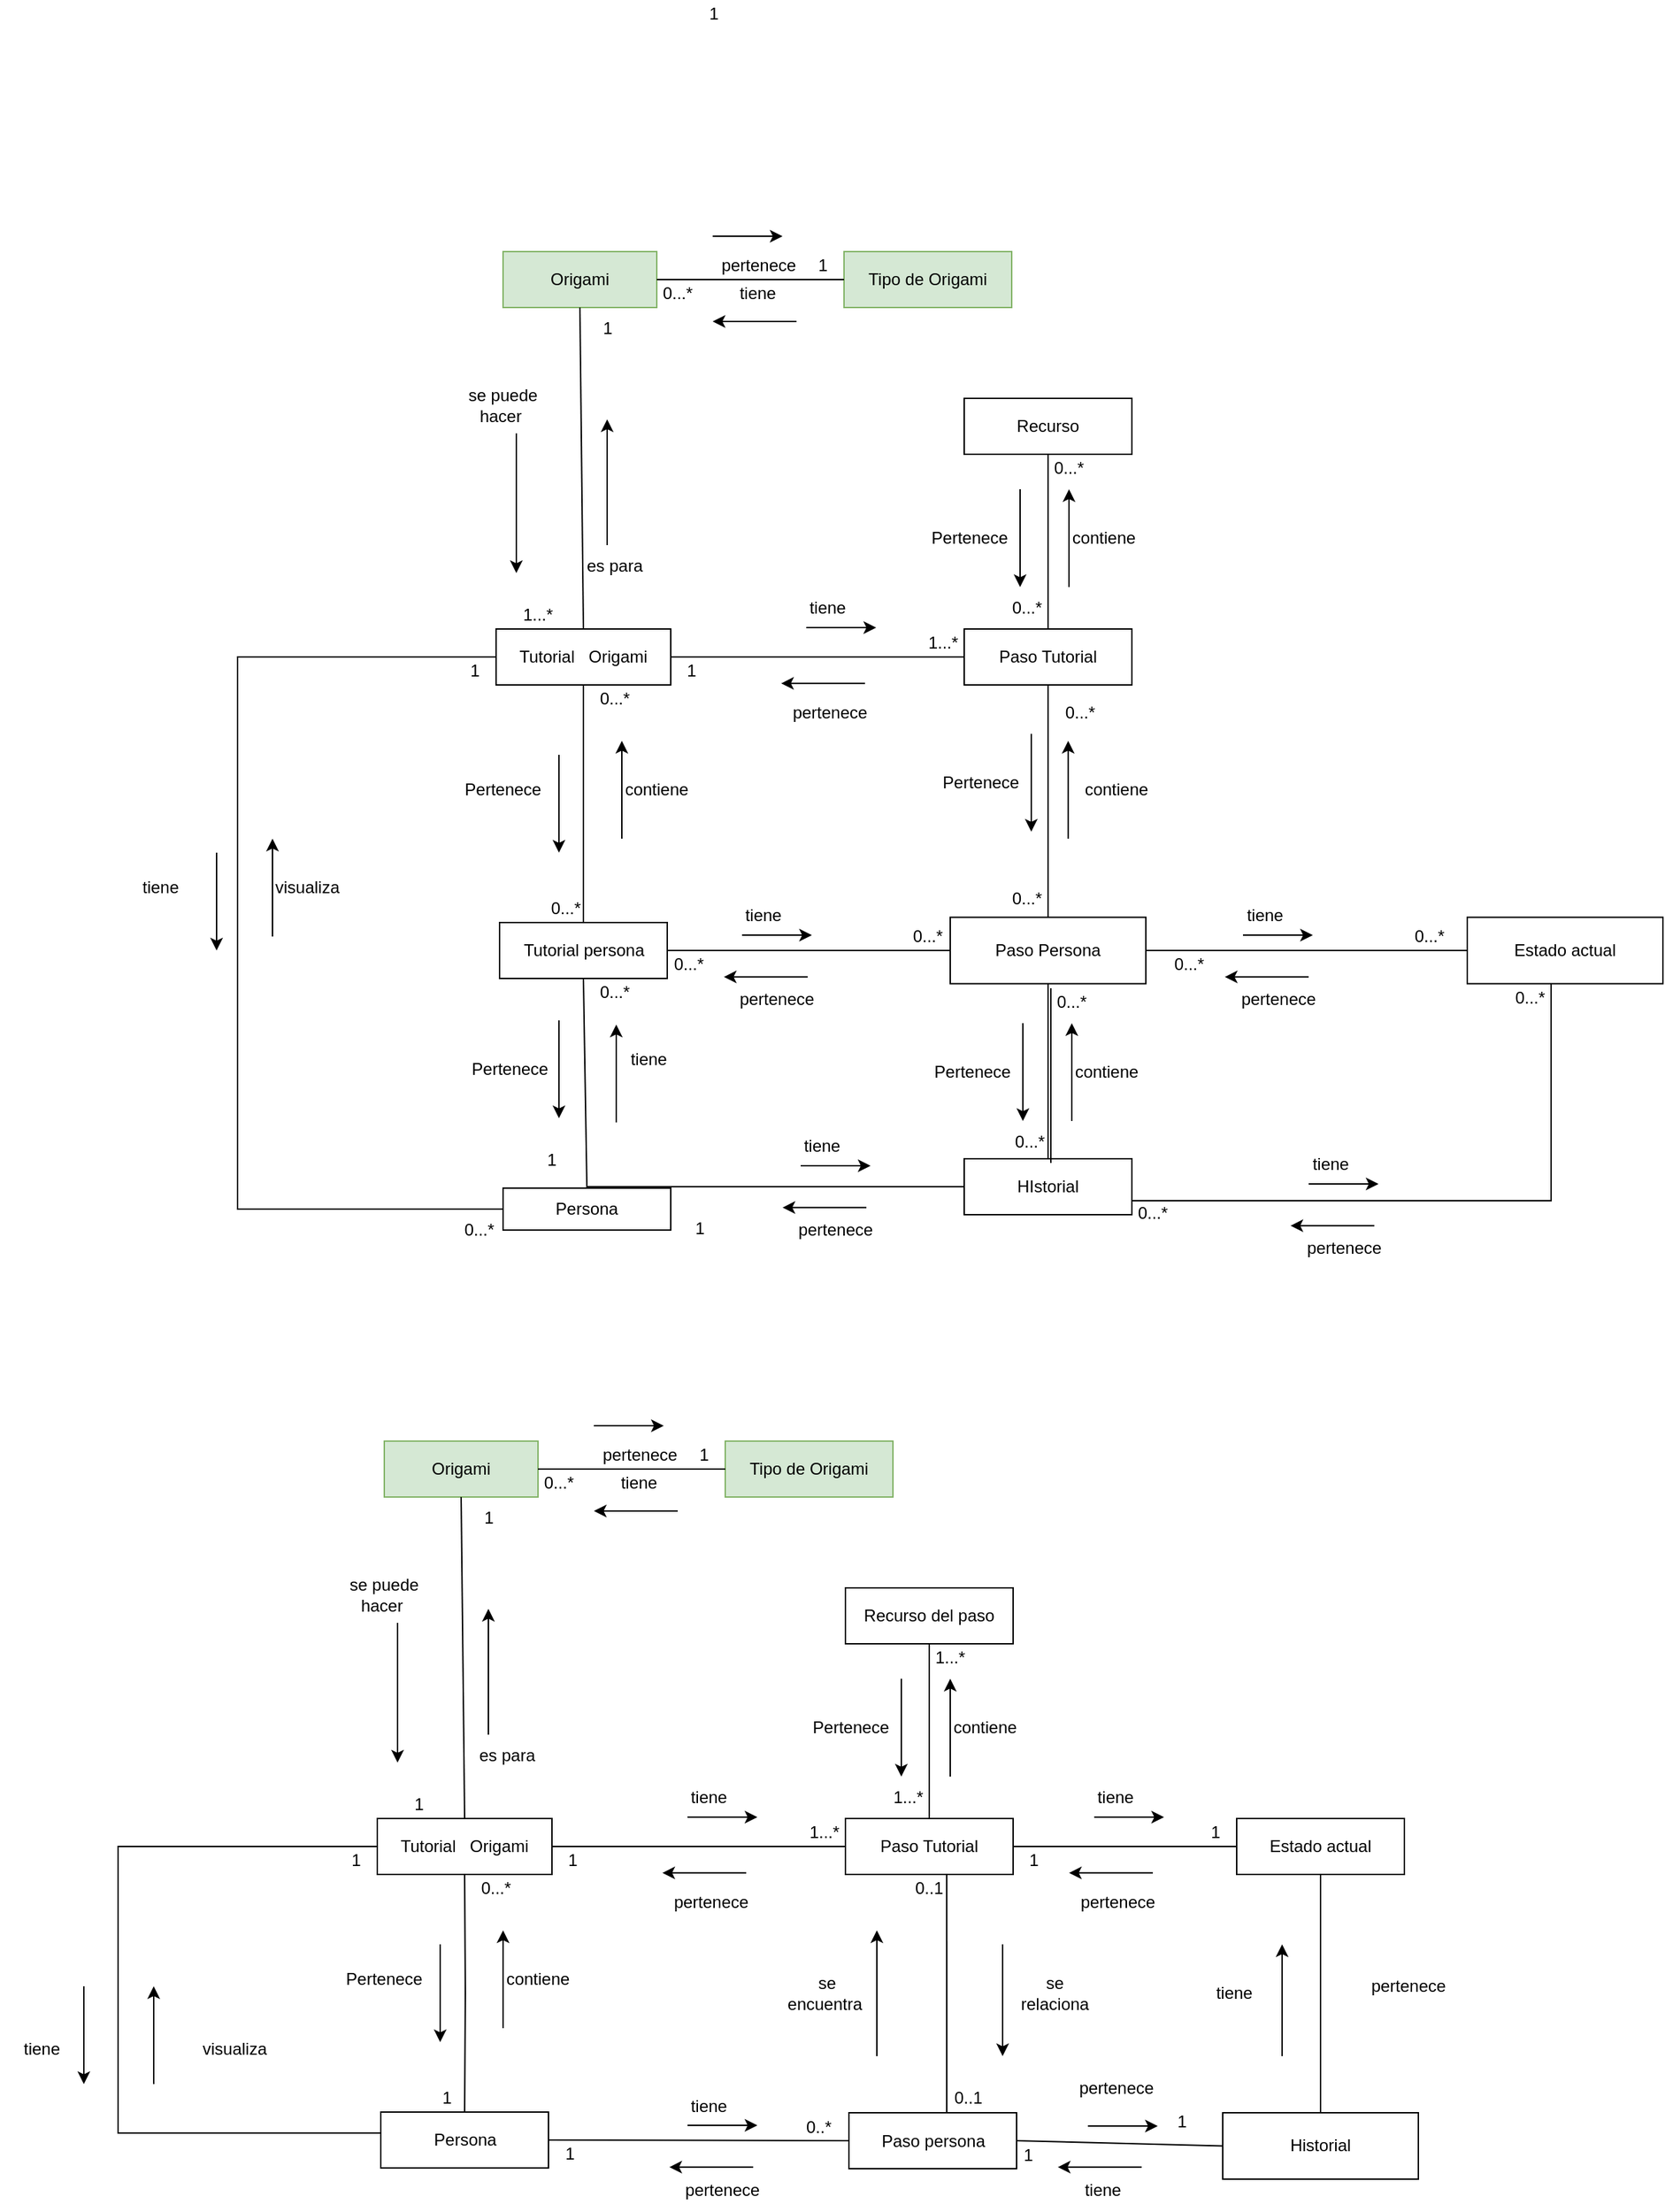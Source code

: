 <mxfile version="20.2.8" type="github">
  <diagram id="qQjOGNZVM2u2vZWcB5vZ" name="Página-1">
    <mxGraphModel dx="2298" dy="1850" grid="1" gridSize="10" guides="1" tooltips="1" connect="1" arrows="1" fold="1" page="1" pageScale="1" pageWidth="827" pageHeight="1169" math="0" shadow="0">
      <root>
        <mxCell id="0" />
        <mxCell id="1" parent="0" />
        <mxCell id="uiCKqk8TsC3t00TrTfl8-2" value="Tipo de Origami" style="rounded=0;whiteSpace=wrap;html=1;fillColor=#d5e8d4;strokeColor=#82b366;" parent="1" vertex="1">
          <mxGeometry x="424" y="40" width="120" height="40" as="geometry" />
        </mxCell>
        <mxCell id="uiCKqk8TsC3t00TrTfl8-4" value="Origami" style="rounded=0;whiteSpace=wrap;html=1;fillColor=#d5e8d4;strokeColor=#82b366;" parent="1" vertex="1">
          <mxGeometry x="180" y="40" width="110" height="40" as="geometry" />
        </mxCell>
        <mxCell id="pEWitNdCzlsHCxPC0Hx6-41" style="edgeStyle=orthogonalEdgeStyle;rounded=0;orthogonalLoop=1;jettySize=auto;html=1;entryX=1;entryY=0.75;entryDx=0;entryDy=0;endArrow=none;endFill=0;" edge="1" parent="1" source="uiCKqk8TsC3t00TrTfl8-8" target="D1ZlR4FxX_zHrMxvlO14-2">
          <mxGeometry relative="1" as="geometry">
            <Array as="points">
              <mxPoint x="930" y="719" />
            </Array>
          </mxGeometry>
        </mxCell>
        <mxCell id="uiCKqk8TsC3t00TrTfl8-8" value="Estado actual" style="rounded=0;whiteSpace=wrap;html=1;" parent="1" vertex="1">
          <mxGeometry x="870" y="516.25" width="140" height="47.5" as="geometry" />
        </mxCell>
        <mxCell id="uiCKqk8TsC3t00TrTfl8-10" value="" style="endArrow=none;html=1;rounded=0;entryX=0;entryY=0.5;entryDx=0;entryDy=0;exitX=1;exitY=0.5;exitDx=0;exitDy=0;" parent="1" source="uiCKqk8TsC3t00TrTfl8-4" target="uiCKqk8TsC3t00TrTfl8-2" edge="1">
          <mxGeometry width="50" height="50" relative="1" as="geometry">
            <mxPoint x="300" y="210" as="sourcePoint" />
            <mxPoint x="350" y="160" as="targetPoint" />
          </mxGeometry>
        </mxCell>
        <mxCell id="HBWo0hRsCbB8HQdKFILf-24" style="edgeStyle=orthogonalEdgeStyle;rounded=0;orthogonalLoop=1;jettySize=auto;html=1;exitX=0;exitY=0.5;exitDx=0;exitDy=0;entryX=0;entryY=0.5;entryDx=0;entryDy=0;endArrow=none;endFill=0;" parent="1" source="uiCKqk8TsC3t00TrTfl8-11" target="uiCKqk8TsC3t00TrTfl8-16" edge="1">
          <mxGeometry relative="1" as="geometry">
            <Array as="points">
              <mxPoint x="-10" y="725" />
              <mxPoint x="-10" y="330" />
            </Array>
          </mxGeometry>
        </mxCell>
        <mxCell id="pEWitNdCzlsHCxPC0Hx6-38" style="edgeStyle=orthogonalEdgeStyle;rounded=0;orthogonalLoop=1;jettySize=auto;html=1;entryX=0;entryY=0.5;entryDx=0;entryDy=0;endArrow=none;endFill=0;" edge="1" parent="1" source="uiCKqk8TsC3t00TrTfl8-11" target="D1ZlR4FxX_zHrMxvlO14-2">
          <mxGeometry relative="1" as="geometry">
            <Array as="points">
              <mxPoint x="240" y="709" />
            </Array>
          </mxGeometry>
        </mxCell>
        <mxCell id="uiCKqk8TsC3t00TrTfl8-11" value="Persona" style="rounded=0;whiteSpace=wrap;html=1;" parent="1" vertex="1">
          <mxGeometry x="180" y="710" width="120" height="30" as="geometry" />
        </mxCell>
        <mxCell id="uiCKqk8TsC3t00TrTfl8-13" value="" style="endArrow=none;html=1;rounded=0;exitX=0.5;exitY=1;exitDx=0;exitDy=0;entryX=0.5;entryY=0;entryDx=0;entryDy=0;" parent="1" source="uiCKqk8TsC3t00TrTfl8-4" target="uiCKqk8TsC3t00TrTfl8-16" edge="1">
          <mxGeometry width="50" height="50" relative="1" as="geometry">
            <mxPoint x="580" y="210" as="sourcePoint" />
            <mxPoint x="230" y="180" as="targetPoint" />
          </mxGeometry>
        </mxCell>
        <mxCell id="HBWo0hRsCbB8HQdKFILf-8" style="edgeStyle=orthogonalEdgeStyle;rounded=0;orthogonalLoop=1;jettySize=auto;html=1;endArrow=none;endFill=0;" parent="1" source="uiCKqk8TsC3t00TrTfl8-16" target="HBWo0hRsCbB8HQdKFILf-2" edge="1">
          <mxGeometry relative="1" as="geometry">
            <mxPoint x="350" y="330" as="targetPoint" />
          </mxGeometry>
        </mxCell>
        <mxCell id="uiCKqk8TsC3t00TrTfl8-16" value="Tutorial&amp;nbsp; &amp;nbsp;Origami" style="rounded=0;whiteSpace=wrap;html=1;" parent="1" vertex="1">
          <mxGeometry x="175" y="310" width="125" height="40" as="geometry" />
        </mxCell>
        <mxCell id="uiCKqk8TsC3t00TrTfl8-18" value="" style="endArrow=none;html=1;rounded=0;entryX=0.5;entryY=1;entryDx=0;entryDy=0;exitX=0.5;exitY=0;exitDx=0;exitDy=0;" parent="1" source="uiCKqk8TsC3t00TrTfl8-11" target="HBWo0hRsCbB8HQdKFILf-3" edge="1">
          <mxGeometry width="50" height="50" relative="1" as="geometry">
            <mxPoint x="290" y="290" as="sourcePoint" />
            <mxPoint x="340" y="230" as="targetPoint" />
          </mxGeometry>
        </mxCell>
        <mxCell id="uiCKqk8TsC3t00TrTfl8-19" value="" style="endArrow=classic;html=1;rounded=0;" parent="1" edge="1">
          <mxGeometry width="50" height="50" relative="1" as="geometry">
            <mxPoint x="330" y="29" as="sourcePoint" />
            <mxPoint x="380" y="29" as="targetPoint" />
          </mxGeometry>
        </mxCell>
        <mxCell id="uiCKqk8TsC3t00TrTfl8-20" value="" style="endArrow=classic;html=1;rounded=0;" parent="1" edge="1">
          <mxGeometry width="50" height="50" relative="1" as="geometry">
            <mxPoint x="390" y="90" as="sourcePoint" />
            <mxPoint x="330" y="90" as="targetPoint" />
          </mxGeometry>
        </mxCell>
        <mxCell id="uiCKqk8TsC3t00TrTfl8-21" value="" style="endArrow=classic;html=1;rounded=0;" parent="1" edge="1">
          <mxGeometry width="50" height="50" relative="1" as="geometry">
            <mxPoint x="254.5" y="250" as="sourcePoint" />
            <mxPoint x="254.5" y="160" as="targetPoint" />
          </mxGeometry>
        </mxCell>
        <mxCell id="uiCKqk8TsC3t00TrTfl8-24" value="tiene&amp;nbsp;" style="text;html=1;strokeColor=none;fillColor=none;align=center;verticalAlign=middle;whiteSpace=wrap;rounded=0;" parent="1" vertex="1">
          <mxGeometry x="334" y="55" width="60" height="30" as="geometry" />
        </mxCell>
        <mxCell id="uiCKqk8TsC3t00TrTfl8-26" value="0...*" style="text;html=1;strokeColor=none;fillColor=none;align=center;verticalAlign=middle;whiteSpace=wrap;rounded=0;" parent="1" vertex="1">
          <mxGeometry x="290" y="60" width="30" height="20" as="geometry" />
        </mxCell>
        <mxCell id="uiCKqk8TsC3t00TrTfl8-29" value="" style="endArrow=classic;html=1;rounded=0;" parent="1" edge="1">
          <mxGeometry width="50" height="50" relative="1" as="geometry">
            <mxPoint x="189.5" y="170" as="sourcePoint" />
            <mxPoint x="189.5" y="270" as="targetPoint" />
          </mxGeometry>
        </mxCell>
        <mxCell id="uiCKqk8TsC3t00TrTfl8-32" value="pertenece" style="text;html=1;strokeColor=none;fillColor=none;align=center;verticalAlign=middle;whiteSpace=wrap;rounded=0;" parent="1" vertex="1">
          <mxGeometry x="333" y="40" width="60" height="20" as="geometry" />
        </mxCell>
        <mxCell id="uiCKqk8TsC3t00TrTfl8-34" value="1" style="text;html=1;strokeColor=none;fillColor=none;align=center;verticalAlign=middle;whiteSpace=wrap;rounded=0;" parent="1" vertex="1">
          <mxGeometry x="394" y="40" width="30" height="20" as="geometry" />
        </mxCell>
        <mxCell id="uiCKqk8TsC3t00TrTfl8-35" value="es para" style="text;html=1;strokeColor=none;fillColor=none;align=center;verticalAlign=middle;whiteSpace=wrap;rounded=0;" parent="1" vertex="1">
          <mxGeometry x="230" y="250" width="60" height="30" as="geometry" />
        </mxCell>
        <mxCell id="uiCKqk8TsC3t00TrTfl8-39" value="1...*" style="text;html=1;strokeColor=none;fillColor=none;align=center;verticalAlign=middle;whiteSpace=wrap;rounded=0;" parent="1" vertex="1">
          <mxGeometry x="190" y="290" width="30" height="20" as="geometry" />
        </mxCell>
        <mxCell id="uiCKqk8TsC3t00TrTfl8-43" value="se puede hacer&amp;nbsp;" style="text;html=1;strokeColor=none;fillColor=none;align=center;verticalAlign=middle;whiteSpace=wrap;rounded=0;" parent="1" vertex="1">
          <mxGeometry x="150" y="140" width="60" height="20" as="geometry" />
        </mxCell>
        <mxCell id="uiCKqk8TsC3t00TrTfl8-44" value="1" style="text;html=1;strokeColor=none;fillColor=none;align=center;verticalAlign=middle;whiteSpace=wrap;rounded=0;" parent="1" vertex="1">
          <mxGeometry x="240" y="85" width="30" height="20" as="geometry" />
        </mxCell>
        <mxCell id="9ug6N_WHyPK3IRtUSMED-6" value="" style="endArrow=classic;html=1;rounded=0;" parent="1" edge="1">
          <mxGeometry width="50" height="50" relative="1" as="geometry">
            <mxPoint x="261" y="663" as="sourcePoint" />
            <mxPoint x="261" y="593" as="targetPoint" />
          </mxGeometry>
        </mxCell>
        <mxCell id="9ug6N_WHyPK3IRtUSMED-7" value="" style="endArrow=classic;html=1;rounded=0;" parent="1" edge="1">
          <mxGeometry width="50" height="50" relative="1" as="geometry">
            <mxPoint x="220" y="590" as="sourcePoint" />
            <mxPoint x="220" y="660" as="targetPoint" />
          </mxGeometry>
        </mxCell>
        <mxCell id="9ug6N_WHyPK3IRtUSMED-10" value="Pertenece" style="text;html=1;strokeColor=none;fillColor=none;align=center;verticalAlign=middle;whiteSpace=wrap;rounded=0;" parent="1" vertex="1">
          <mxGeometry x="155" y="610" width="60" height="30" as="geometry" />
        </mxCell>
        <mxCell id="9ug6N_WHyPK3IRtUSMED-11" value="tiene&amp;nbsp;" style="text;html=1;strokeColor=none;fillColor=none;align=center;verticalAlign=middle;whiteSpace=wrap;rounded=0;" parent="1" vertex="1">
          <mxGeometry x="256" y="603" width="60" height="30" as="geometry" />
        </mxCell>
        <mxCell id="D1ZlR4FxX_zHrMxvlO14-2" value="HIstorial" style="rounded=0;whiteSpace=wrap;html=1;" parent="1" vertex="1">
          <mxGeometry x="510" y="689" width="120" height="40" as="geometry" />
        </mxCell>
        <mxCell id="D1ZlR4FxX_zHrMxvlO14-34" value="Recurso" style="rounded=0;whiteSpace=wrap;html=1;" parent="1" vertex="1">
          <mxGeometry x="510" y="145" width="120" height="40" as="geometry" />
        </mxCell>
        <mxCell id="HBWo0hRsCbB8HQdKFILf-10" style="edgeStyle=orthogonalEdgeStyle;rounded=0;orthogonalLoop=1;jettySize=auto;html=1;endArrow=none;endFill=0;" parent="1" source="HBWo0hRsCbB8HQdKFILf-2" target="D1ZlR4FxX_zHrMxvlO14-34" edge="1">
          <mxGeometry relative="1" as="geometry" />
        </mxCell>
        <mxCell id="pEWitNdCzlsHCxPC0Hx6-33" style="edgeStyle=orthogonalEdgeStyle;rounded=0;orthogonalLoop=1;jettySize=auto;html=1;endArrow=none;endFill=0;" edge="1" parent="1" source="HBWo0hRsCbB8HQdKFILf-2" target="pEWitNdCzlsHCxPC0Hx6-32">
          <mxGeometry relative="1" as="geometry" />
        </mxCell>
        <mxCell id="HBWo0hRsCbB8HQdKFILf-2" value="Paso Tutorial" style="rounded=0;whiteSpace=wrap;html=1;" parent="1" vertex="1">
          <mxGeometry x="510" y="310" width="120" height="40" as="geometry" />
        </mxCell>
        <mxCell id="HBWo0hRsCbB8HQdKFILf-11" style="edgeStyle=orthogonalEdgeStyle;rounded=0;orthogonalLoop=1;jettySize=auto;html=1;exitX=0.5;exitY=0;exitDx=0;exitDy=0;entryX=0.5;entryY=1;entryDx=0;entryDy=0;endArrow=none;endFill=0;" parent="1" source="HBWo0hRsCbB8HQdKFILf-3" target="uiCKqk8TsC3t00TrTfl8-16" edge="1">
          <mxGeometry relative="1" as="geometry" />
        </mxCell>
        <mxCell id="pEWitNdCzlsHCxPC0Hx6-34" style="edgeStyle=orthogonalEdgeStyle;rounded=0;orthogonalLoop=1;jettySize=auto;html=1;exitX=0.5;exitY=0;exitDx=0;exitDy=0;entryX=1;entryY=1;entryDx=0;entryDy=0;endArrow=none;endFill=0;" edge="1" parent="1" source="HBWo0hRsCbB8HQdKFILf-3" target="HBWo0hRsCbB8HQdKFILf-81">
          <mxGeometry relative="1" as="geometry" />
        </mxCell>
        <mxCell id="pEWitNdCzlsHCxPC0Hx6-35" style="edgeStyle=orthogonalEdgeStyle;rounded=0;orthogonalLoop=1;jettySize=auto;html=1;endArrow=none;endFill=0;" edge="1" parent="1" source="HBWo0hRsCbB8HQdKFILf-3" target="pEWitNdCzlsHCxPC0Hx6-32">
          <mxGeometry relative="1" as="geometry" />
        </mxCell>
        <mxCell id="HBWo0hRsCbB8HQdKFILf-3" value="Tutorial persona" style="rounded=0;whiteSpace=wrap;html=1;" parent="1" vertex="1">
          <mxGeometry x="177.5" y="520" width="120" height="40" as="geometry" />
        </mxCell>
        <mxCell id="HBWo0hRsCbB8HQdKFILf-13" value="1" style="text;html=1;strokeColor=none;fillColor=none;align=center;verticalAlign=middle;whiteSpace=wrap;rounded=0;" parent="1" vertex="1">
          <mxGeometry x="200" y="680" width="30" height="20" as="geometry" />
        </mxCell>
        <mxCell id="HBWo0hRsCbB8HQdKFILf-14" value="0...*" style="text;html=1;strokeColor=none;fillColor=none;align=center;verticalAlign=middle;whiteSpace=wrap;rounded=0;" parent="1" vertex="1">
          <mxGeometry x="245" y="560" width="30" height="20" as="geometry" />
        </mxCell>
        <mxCell id="HBWo0hRsCbB8HQdKFILf-16" value="" style="endArrow=classic;html=1;rounded=0;" parent="1" edge="1">
          <mxGeometry width="50" height="50" relative="1" as="geometry">
            <mxPoint x="265" y="460" as="sourcePoint" />
            <mxPoint x="265" y="390" as="targetPoint" />
          </mxGeometry>
        </mxCell>
        <mxCell id="HBWo0hRsCbB8HQdKFILf-17" value="contiene" style="text;html=1;strokeColor=none;fillColor=none;align=center;verticalAlign=middle;whiteSpace=wrap;rounded=0;" parent="1" vertex="1">
          <mxGeometry x="260" y="410" width="60" height="30" as="geometry" />
        </mxCell>
        <mxCell id="HBWo0hRsCbB8HQdKFILf-18" value="Pertenece" style="text;html=1;strokeColor=none;fillColor=none;align=center;verticalAlign=middle;whiteSpace=wrap;rounded=0;" parent="1" vertex="1">
          <mxGeometry x="150" y="410" width="60" height="30" as="geometry" />
        </mxCell>
        <mxCell id="HBWo0hRsCbB8HQdKFILf-19" value="" style="endArrow=classic;html=1;rounded=0;" parent="1" edge="1">
          <mxGeometry width="50" height="50" relative="1" as="geometry">
            <mxPoint x="220" y="400" as="sourcePoint" />
            <mxPoint x="220" y="470" as="targetPoint" />
          </mxGeometry>
        </mxCell>
        <mxCell id="HBWo0hRsCbB8HQdKFILf-21" value="0...*" style="text;html=1;strokeColor=none;fillColor=none;align=center;verticalAlign=middle;whiteSpace=wrap;rounded=0;" parent="1" vertex="1">
          <mxGeometry x="245" y="350" width="30" height="20" as="geometry" />
        </mxCell>
        <mxCell id="HBWo0hRsCbB8HQdKFILf-25" value="tiene" style="text;html=1;strokeColor=none;fillColor=none;align=center;verticalAlign=middle;whiteSpace=wrap;rounded=0;" parent="1" vertex="1">
          <mxGeometry x="-95" y="480" width="60" height="30" as="geometry" />
        </mxCell>
        <mxCell id="HBWo0hRsCbB8HQdKFILf-26" value="" style="endArrow=classic;html=1;rounded=0;" parent="1" edge="1">
          <mxGeometry width="50" height="50" relative="1" as="geometry">
            <mxPoint x="-25" y="470" as="sourcePoint" />
            <mxPoint x="-25" y="540" as="targetPoint" />
          </mxGeometry>
        </mxCell>
        <mxCell id="HBWo0hRsCbB8HQdKFILf-27" value="" style="endArrow=classic;html=1;rounded=0;" parent="1" edge="1">
          <mxGeometry width="50" height="50" relative="1" as="geometry">
            <mxPoint x="15" y="530" as="sourcePoint" />
            <mxPoint x="15" y="460" as="targetPoint" />
          </mxGeometry>
        </mxCell>
        <mxCell id="HBWo0hRsCbB8HQdKFILf-28" value="visualiza" style="text;html=1;strokeColor=none;fillColor=none;align=center;verticalAlign=middle;whiteSpace=wrap;rounded=0;" parent="1" vertex="1">
          <mxGeometry x="10" y="480" width="60" height="30" as="geometry" />
        </mxCell>
        <mxCell id="HBWo0hRsCbB8HQdKFILf-29" value="0...*" style="text;html=1;strokeColor=none;fillColor=none;align=center;verticalAlign=middle;whiteSpace=wrap;rounded=0;" parent="1" vertex="1">
          <mxGeometry x="147.5" y="730" width="30" height="20" as="geometry" />
        </mxCell>
        <mxCell id="HBWo0hRsCbB8HQdKFILf-30" value="1" style="text;html=1;strokeColor=none;fillColor=none;align=center;verticalAlign=middle;whiteSpace=wrap;rounded=0;" parent="1" vertex="1">
          <mxGeometry x="145" y="330" width="30" height="20" as="geometry" />
        </mxCell>
        <mxCell id="HBWo0hRsCbB8HQdKFILf-60" value="1" style="text;html=1;strokeColor=none;fillColor=none;align=center;verticalAlign=middle;whiteSpace=wrap;rounded=0;" parent="1" vertex="1">
          <mxGeometry x="316" y="-140" width="30" height="20" as="geometry" />
        </mxCell>
        <mxCell id="HBWo0hRsCbB8HQdKFILf-63" value="" style="endArrow=classic;html=1;rounded=0;" parent="1" edge="1">
          <mxGeometry width="50" height="50" relative="1" as="geometry">
            <mxPoint x="397" y="309" as="sourcePoint" />
            <mxPoint x="447" y="309" as="targetPoint" />
          </mxGeometry>
        </mxCell>
        <mxCell id="HBWo0hRsCbB8HQdKFILf-64" value="" style="endArrow=classic;html=1;rounded=0;" parent="1" edge="1">
          <mxGeometry width="50" height="50" relative="1" as="geometry">
            <mxPoint x="439" y="348.89" as="sourcePoint" />
            <mxPoint x="379" y="348.89" as="targetPoint" />
          </mxGeometry>
        </mxCell>
        <mxCell id="HBWo0hRsCbB8HQdKFILf-65" value="tiene&amp;nbsp;" style="text;html=1;strokeColor=none;fillColor=none;align=center;verticalAlign=middle;whiteSpace=wrap;rounded=0;" parent="1" vertex="1">
          <mxGeometry x="384" y="280" width="60" height="30" as="geometry" />
        </mxCell>
        <mxCell id="HBWo0hRsCbB8HQdKFILf-66" value="pertenece" style="text;html=1;strokeColor=none;fillColor=none;align=center;verticalAlign=middle;whiteSpace=wrap;rounded=0;" parent="1" vertex="1">
          <mxGeometry x="384" y="360" width="60" height="20" as="geometry" />
        </mxCell>
        <mxCell id="HBWo0hRsCbB8HQdKFILf-72" value="1...*" style="text;html=1;strokeColor=none;fillColor=none;align=center;verticalAlign=middle;whiteSpace=wrap;rounded=0;" parent="1" vertex="1">
          <mxGeometry x="480" y="310" width="30" height="20" as="geometry" />
        </mxCell>
        <mxCell id="HBWo0hRsCbB8HQdKFILf-74" value="1" style="text;html=1;strokeColor=none;fillColor=none;align=center;verticalAlign=middle;whiteSpace=wrap;rounded=0;" parent="1" vertex="1">
          <mxGeometry x="300" y="330" width="30" height="20" as="geometry" />
        </mxCell>
        <mxCell id="HBWo0hRsCbB8HQdKFILf-75" value="" style="endArrow=classic;html=1;rounded=0;" parent="1" edge="1">
          <mxGeometry width="50" height="50" relative="1" as="geometry">
            <mxPoint x="585" y="280" as="sourcePoint" />
            <mxPoint x="585" y="210" as="targetPoint" />
          </mxGeometry>
        </mxCell>
        <mxCell id="HBWo0hRsCbB8HQdKFILf-76" value="contiene" style="text;html=1;strokeColor=none;fillColor=none;align=center;verticalAlign=middle;whiteSpace=wrap;rounded=0;" parent="1" vertex="1">
          <mxGeometry x="580" y="230" width="60" height="30" as="geometry" />
        </mxCell>
        <mxCell id="HBWo0hRsCbB8HQdKFILf-77" value="Pertenece" style="text;html=1;strokeColor=none;fillColor=none;align=center;verticalAlign=middle;whiteSpace=wrap;rounded=0;" parent="1" vertex="1">
          <mxGeometry x="484" y="230" width="60" height="30" as="geometry" />
        </mxCell>
        <mxCell id="HBWo0hRsCbB8HQdKFILf-78" value="" style="endArrow=classic;html=1;rounded=0;" parent="1" edge="1">
          <mxGeometry width="50" height="50" relative="1" as="geometry">
            <mxPoint x="550" y="210" as="sourcePoint" />
            <mxPoint x="550" y="280" as="targetPoint" />
          </mxGeometry>
        </mxCell>
        <mxCell id="HBWo0hRsCbB8HQdKFILf-79" value="0...*" style="text;html=1;strokeColor=none;fillColor=none;align=center;verticalAlign=middle;whiteSpace=wrap;rounded=0;" parent="1" vertex="1">
          <mxGeometry x="570" y="185" width="30" height="20" as="geometry" />
        </mxCell>
        <mxCell id="HBWo0hRsCbB8HQdKFILf-80" value="0...*" style="text;html=1;strokeColor=none;fillColor=none;align=center;verticalAlign=middle;whiteSpace=wrap;rounded=0;" parent="1" vertex="1">
          <mxGeometry x="540" y="285" width="30" height="20" as="geometry" />
        </mxCell>
        <mxCell id="HBWo0hRsCbB8HQdKFILf-81" value="0...*" style="text;html=1;strokeColor=none;fillColor=none;align=center;verticalAlign=middle;whiteSpace=wrap;rounded=0;" parent="1" vertex="1">
          <mxGeometry x="210" y="500" width="30" height="20" as="geometry" />
        </mxCell>
        <mxCell id="HBWo0hRsCbB8HQdKFILf-82" value="" style="endArrow=classic;html=1;rounded=0;" parent="1" edge="1">
          <mxGeometry width="50" height="50" relative="1" as="geometry">
            <mxPoint x="351" y="529" as="sourcePoint" />
            <mxPoint x="401" y="529" as="targetPoint" />
          </mxGeometry>
        </mxCell>
        <mxCell id="HBWo0hRsCbB8HQdKFILf-83" value="" style="endArrow=classic;html=1;rounded=0;" parent="1" edge="1">
          <mxGeometry width="50" height="50" relative="1" as="geometry">
            <mxPoint x="398" y="558.89" as="sourcePoint" />
            <mxPoint x="338" y="558.89" as="targetPoint" />
          </mxGeometry>
        </mxCell>
        <mxCell id="HBWo0hRsCbB8HQdKFILf-84" value="tiene&amp;nbsp;" style="text;html=1;strokeColor=none;fillColor=none;align=center;verticalAlign=middle;whiteSpace=wrap;rounded=0;" parent="1" vertex="1">
          <mxGeometry x="338" y="500" width="60" height="30" as="geometry" />
        </mxCell>
        <mxCell id="HBWo0hRsCbB8HQdKFILf-85" value="pertenece" style="text;html=1;strokeColor=none;fillColor=none;align=center;verticalAlign=middle;whiteSpace=wrap;rounded=0;" parent="1" vertex="1">
          <mxGeometry x="346" y="565" width="60" height="20" as="geometry" />
        </mxCell>
        <mxCell id="HBWo0hRsCbB8HQdKFILf-92" value="0...*" style="text;html=1;strokeColor=none;fillColor=none;align=center;verticalAlign=middle;whiteSpace=wrap;rounded=0;" parent="1" vertex="1">
          <mxGeometry x="297.5" y="540" width="30" height="20" as="geometry" />
        </mxCell>
        <mxCell id="k-DiVMlj86GTp8KlQiYM-1" value="Tipo de Origami" style="rounded=0;whiteSpace=wrap;html=1;fillColor=#d5e8d4;strokeColor=#82b366;" parent="1" vertex="1">
          <mxGeometry x="339" y="891" width="120" height="40" as="geometry" />
        </mxCell>
        <mxCell id="k-DiVMlj86GTp8KlQiYM-3" value="Origami" style="rounded=0;whiteSpace=wrap;html=1;fillColor=#d5e8d4;strokeColor=#82b366;" parent="1" vertex="1">
          <mxGeometry x="95" y="891" width="110" height="40" as="geometry" />
        </mxCell>
        <mxCell id="k-DiVMlj86GTp8KlQiYM-4" value="Historial" style="rounded=0;whiteSpace=wrap;html=1;" parent="1" vertex="1">
          <mxGeometry x="695" y="1371.5" width="140" height="47.5" as="geometry" />
        </mxCell>
        <mxCell id="k-DiVMlj86GTp8KlQiYM-5" value="" style="endArrow=none;html=1;rounded=0;entryX=0;entryY=0.5;entryDx=0;entryDy=0;exitX=1;exitY=0.5;exitDx=0;exitDy=0;" parent="1" source="k-DiVMlj86GTp8KlQiYM-3" target="k-DiVMlj86GTp8KlQiYM-1" edge="1">
          <mxGeometry width="50" height="50" relative="1" as="geometry">
            <mxPoint x="215" y="1061" as="sourcePoint" />
            <mxPoint x="265" y="1011" as="targetPoint" />
          </mxGeometry>
        </mxCell>
        <mxCell id="k-DiVMlj86GTp8KlQiYM-6" style="edgeStyle=orthogonalEdgeStyle;rounded=0;orthogonalLoop=1;jettySize=auto;html=1;exitX=0;exitY=0.5;exitDx=0;exitDy=0;entryX=0;entryY=0.5;entryDx=0;entryDy=0;endArrow=none;endFill=0;" parent="1" source="k-DiVMlj86GTp8KlQiYM-7" target="k-DiVMlj86GTp8KlQiYM-10" edge="1">
          <mxGeometry relative="1" as="geometry">
            <Array as="points">
              <mxPoint x="-95.5" y="1386" />
              <mxPoint x="-95.5" y="1181" />
            </Array>
          </mxGeometry>
        </mxCell>
        <mxCell id="k-DiVMlj86GTp8KlQiYM-7" value="Persona" style="rounded=0;whiteSpace=wrap;html=1;" parent="1" vertex="1">
          <mxGeometry x="92.5" y="1371" width="120" height="40" as="geometry" />
        </mxCell>
        <mxCell id="k-DiVMlj86GTp8KlQiYM-8" value="" style="endArrow=none;html=1;rounded=0;exitX=0.5;exitY=1;exitDx=0;exitDy=0;entryX=0.5;entryY=0;entryDx=0;entryDy=0;" parent="1" source="k-DiVMlj86GTp8KlQiYM-3" target="k-DiVMlj86GTp8KlQiYM-10" edge="1">
          <mxGeometry width="50" height="50" relative="1" as="geometry">
            <mxPoint x="495" y="1061" as="sourcePoint" />
            <mxPoint x="145" y="1031" as="targetPoint" />
          </mxGeometry>
        </mxCell>
        <mxCell id="k-DiVMlj86GTp8KlQiYM-9" style="edgeStyle=orthogonalEdgeStyle;rounded=0;orthogonalLoop=1;jettySize=auto;html=1;endArrow=none;endFill=0;" parent="1" source="k-DiVMlj86GTp8KlQiYM-10" target="k-DiVMlj86GTp8KlQiYM-33" edge="1">
          <mxGeometry relative="1" as="geometry">
            <mxPoint x="265" y="1181" as="targetPoint" />
          </mxGeometry>
        </mxCell>
        <mxCell id="k-DiVMlj86GTp8KlQiYM-10" value="Tutorial&amp;nbsp; &amp;nbsp;Origami" style="rounded=0;whiteSpace=wrap;html=1;" parent="1" vertex="1">
          <mxGeometry x="90" y="1161" width="125" height="40" as="geometry" />
        </mxCell>
        <mxCell id="k-DiVMlj86GTp8KlQiYM-12" value="" style="endArrow=classic;html=1;rounded=0;" parent="1" edge="1">
          <mxGeometry width="50" height="50" relative="1" as="geometry">
            <mxPoint x="245" y="880" as="sourcePoint" />
            <mxPoint x="295" y="880" as="targetPoint" />
          </mxGeometry>
        </mxCell>
        <mxCell id="k-DiVMlj86GTp8KlQiYM-13" value="" style="endArrow=classic;html=1;rounded=0;" parent="1" edge="1">
          <mxGeometry width="50" height="50" relative="1" as="geometry">
            <mxPoint x="305" y="941" as="sourcePoint" />
            <mxPoint x="245" y="941" as="targetPoint" />
          </mxGeometry>
        </mxCell>
        <mxCell id="k-DiVMlj86GTp8KlQiYM-14" value="" style="endArrow=classic;html=1;rounded=0;" parent="1" edge="1">
          <mxGeometry width="50" height="50" relative="1" as="geometry">
            <mxPoint x="169.5" y="1101" as="sourcePoint" />
            <mxPoint x="169.5" y="1011" as="targetPoint" />
          </mxGeometry>
        </mxCell>
        <mxCell id="k-DiVMlj86GTp8KlQiYM-15" value="tiene&amp;nbsp;" style="text;html=1;strokeColor=none;fillColor=none;align=center;verticalAlign=middle;whiteSpace=wrap;rounded=0;" parent="1" vertex="1">
          <mxGeometry x="249" y="906" width="60" height="30" as="geometry" />
        </mxCell>
        <mxCell id="k-DiVMlj86GTp8KlQiYM-16" value="0...*" style="text;html=1;strokeColor=none;fillColor=none;align=center;verticalAlign=middle;whiteSpace=wrap;rounded=0;" parent="1" vertex="1">
          <mxGeometry x="205" y="911" width="30" height="20" as="geometry" />
        </mxCell>
        <mxCell id="k-DiVMlj86GTp8KlQiYM-17" value="" style="endArrow=classic;html=1;rounded=0;" parent="1" edge="1">
          <mxGeometry width="50" height="50" relative="1" as="geometry">
            <mxPoint x="104.5" y="1021" as="sourcePoint" />
            <mxPoint x="104.5" y="1121" as="targetPoint" />
          </mxGeometry>
        </mxCell>
        <mxCell id="k-DiVMlj86GTp8KlQiYM-18" value="pertenece" style="text;html=1;strokeColor=none;fillColor=none;align=center;verticalAlign=middle;whiteSpace=wrap;rounded=0;" parent="1" vertex="1">
          <mxGeometry x="248" y="891" width="60" height="20" as="geometry" />
        </mxCell>
        <mxCell id="k-DiVMlj86GTp8KlQiYM-19" value="1" style="text;html=1;strokeColor=none;fillColor=none;align=center;verticalAlign=middle;whiteSpace=wrap;rounded=0;" parent="1" vertex="1">
          <mxGeometry x="309" y="891" width="30" height="20" as="geometry" />
        </mxCell>
        <mxCell id="k-DiVMlj86GTp8KlQiYM-20" value="es para" style="text;html=1;strokeColor=none;fillColor=none;align=center;verticalAlign=middle;whiteSpace=wrap;rounded=0;" parent="1" vertex="1">
          <mxGeometry x="152.5" y="1101" width="60" height="30" as="geometry" />
        </mxCell>
        <mxCell id="k-DiVMlj86GTp8KlQiYM-21" value="1" style="text;html=1;strokeColor=none;fillColor=none;align=center;verticalAlign=middle;whiteSpace=wrap;rounded=0;" parent="1" vertex="1">
          <mxGeometry x="105" y="1141" width="30" height="20" as="geometry" />
        </mxCell>
        <mxCell id="k-DiVMlj86GTp8KlQiYM-22" value="se puede hacer&amp;nbsp;" style="text;html=1;strokeColor=none;fillColor=none;align=center;verticalAlign=middle;whiteSpace=wrap;rounded=0;" parent="1" vertex="1">
          <mxGeometry x="65" y="991" width="60" height="20" as="geometry" />
        </mxCell>
        <mxCell id="k-DiVMlj86GTp8KlQiYM-23" value="1" style="text;html=1;strokeColor=none;fillColor=none;align=center;verticalAlign=middle;whiteSpace=wrap;rounded=0;" parent="1" vertex="1">
          <mxGeometry x="155" y="936" width="30" height="20" as="geometry" />
        </mxCell>
        <mxCell id="k-DiVMlj86GTp8KlQiYM-24" value="" style="endArrow=none;html=1;rounded=0;exitX=1;exitY=0.5;exitDx=0;exitDy=0;entryX=0;entryY=0.5;entryDx=0;entryDy=0;" parent="1" source="k-DiVMlj86GTp8KlQiYM-44" target="k-DiVMlj86GTp8KlQiYM-4" edge="1">
          <mxGeometry width="50" height="50" relative="1" as="geometry">
            <mxPoint x="361" y="1311.5" as="sourcePoint" />
            <mxPoint x="471" y="1211.5" as="targetPoint" />
            <Array as="points" />
          </mxGeometry>
        </mxCell>
        <mxCell id="k-DiVMlj86GTp8KlQiYM-29" value="Estado actual" style="rounded=0;whiteSpace=wrap;html=1;" parent="1" vertex="1">
          <mxGeometry x="705" y="1161" width="120" height="40" as="geometry" />
        </mxCell>
        <mxCell id="k-DiVMlj86GTp8KlQiYM-30" value="Recurso del paso" style="rounded=0;whiteSpace=wrap;html=1;" parent="1" vertex="1">
          <mxGeometry x="425" y="996" width="120" height="40" as="geometry" />
        </mxCell>
        <mxCell id="k-DiVMlj86GTp8KlQiYM-31" style="edgeStyle=orthogonalEdgeStyle;rounded=0;orthogonalLoop=1;jettySize=auto;html=1;entryX=0;entryY=0.5;entryDx=0;entryDy=0;endArrow=none;endFill=0;" parent="1" source="k-DiVMlj86GTp8KlQiYM-33" target="k-DiVMlj86GTp8KlQiYM-29" edge="1">
          <mxGeometry relative="1" as="geometry" />
        </mxCell>
        <mxCell id="k-DiVMlj86GTp8KlQiYM-32" style="edgeStyle=orthogonalEdgeStyle;rounded=0;orthogonalLoop=1;jettySize=auto;html=1;endArrow=none;endFill=0;" parent="1" source="k-DiVMlj86GTp8KlQiYM-33" target="k-DiVMlj86GTp8KlQiYM-30" edge="1">
          <mxGeometry relative="1" as="geometry" />
        </mxCell>
        <mxCell id="k-DiVMlj86GTp8KlQiYM-33" value="Paso Tutorial" style="rounded=0;whiteSpace=wrap;html=1;" parent="1" vertex="1">
          <mxGeometry x="425" y="1161" width="120" height="40" as="geometry" />
        </mxCell>
        <mxCell id="k-DiVMlj86GTp8KlQiYM-34" style="edgeStyle=orthogonalEdgeStyle;rounded=0;orthogonalLoop=1;jettySize=auto;html=1;exitX=0.5;exitY=0;exitDx=0;exitDy=0;entryX=0.5;entryY=1;entryDx=0;entryDy=0;endArrow=none;endFill=0;" parent="1" target="k-DiVMlj86GTp8KlQiYM-10" edge="1">
          <mxGeometry relative="1" as="geometry">
            <mxPoint x="152.5" y="1371" as="sourcePoint" />
          </mxGeometry>
        </mxCell>
        <mxCell id="k-DiVMlj86GTp8KlQiYM-35" style="edgeStyle=orthogonalEdgeStyle;rounded=0;orthogonalLoop=1;jettySize=auto;html=1;exitX=1;exitY=0.5;exitDx=0;exitDy=0;entryX=0;entryY=0.5;entryDx=0;entryDy=0;endArrow=none;endFill=0;" parent="1" target="k-DiVMlj86GTp8KlQiYM-44" edge="1">
          <mxGeometry relative="1" as="geometry">
            <mxPoint x="212.5" y="1391" as="sourcePoint" />
          </mxGeometry>
        </mxCell>
        <mxCell id="k-DiVMlj86GTp8KlQiYM-39" value="" style="endArrow=classic;html=1;rounded=0;" parent="1" edge="1">
          <mxGeometry width="50" height="50" relative="1" as="geometry">
            <mxPoint x="180" y="1311" as="sourcePoint" />
            <mxPoint x="180" y="1241" as="targetPoint" />
          </mxGeometry>
        </mxCell>
        <mxCell id="k-DiVMlj86GTp8KlQiYM-40" value="contiene" style="text;html=1;strokeColor=none;fillColor=none;align=center;verticalAlign=middle;whiteSpace=wrap;rounded=0;" parent="1" vertex="1">
          <mxGeometry x="175" y="1261" width="60" height="30" as="geometry" />
        </mxCell>
        <mxCell id="k-DiVMlj86GTp8KlQiYM-41" value="Pertenece" style="text;html=1;strokeColor=none;fillColor=none;align=center;verticalAlign=middle;whiteSpace=wrap;rounded=0;" parent="1" vertex="1">
          <mxGeometry x="65" y="1261" width="60" height="30" as="geometry" />
        </mxCell>
        <mxCell id="k-DiVMlj86GTp8KlQiYM-42" value="" style="endArrow=classic;html=1;rounded=0;" parent="1" edge="1">
          <mxGeometry width="50" height="50" relative="1" as="geometry">
            <mxPoint x="135" y="1251" as="sourcePoint" />
            <mxPoint x="135" y="1321" as="targetPoint" />
          </mxGeometry>
        </mxCell>
        <mxCell id="k-DiVMlj86GTp8KlQiYM-43" value="0...*" style="text;html=1;strokeColor=none;fillColor=none;align=center;verticalAlign=middle;whiteSpace=wrap;rounded=0;" parent="1" vertex="1">
          <mxGeometry x="160" y="1201" width="30" height="20" as="geometry" />
        </mxCell>
        <mxCell id="k-DiVMlj86GTp8KlQiYM-44" value="Paso persona" style="rounded=0;whiteSpace=wrap;html=1;" parent="1" vertex="1">
          <mxGeometry x="427.5" y="1371.5" width="120" height="40" as="geometry" />
        </mxCell>
        <mxCell id="k-DiVMlj86GTp8KlQiYM-45" value="tiene" style="text;html=1;strokeColor=none;fillColor=none;align=center;verticalAlign=middle;whiteSpace=wrap;rounded=0;" parent="1" vertex="1">
          <mxGeometry x="-180" y="1311" width="60" height="30" as="geometry" />
        </mxCell>
        <mxCell id="k-DiVMlj86GTp8KlQiYM-46" value="" style="endArrow=classic;html=1;rounded=0;" parent="1" edge="1">
          <mxGeometry width="50" height="50" relative="1" as="geometry">
            <mxPoint x="-120" y="1281" as="sourcePoint" />
            <mxPoint x="-120" y="1351" as="targetPoint" />
          </mxGeometry>
        </mxCell>
        <mxCell id="k-DiVMlj86GTp8KlQiYM-47" value="" style="endArrow=classic;html=1;rounded=0;" parent="1" edge="1">
          <mxGeometry width="50" height="50" relative="1" as="geometry">
            <mxPoint x="-70" y="1351" as="sourcePoint" />
            <mxPoint x="-70" y="1281" as="targetPoint" />
          </mxGeometry>
        </mxCell>
        <mxCell id="k-DiVMlj86GTp8KlQiYM-48" value="visualiza" style="text;html=1;strokeColor=none;fillColor=none;align=center;verticalAlign=middle;whiteSpace=wrap;rounded=0;" parent="1" vertex="1">
          <mxGeometry x="-42.5" y="1311" width="60" height="30" as="geometry" />
        </mxCell>
        <mxCell id="k-DiVMlj86GTp8KlQiYM-50" value="1" style="text;html=1;strokeColor=none;fillColor=none;align=center;verticalAlign=middle;whiteSpace=wrap;rounded=0;" parent="1" vertex="1">
          <mxGeometry x="60" y="1181" width="30" height="20" as="geometry" />
        </mxCell>
        <mxCell id="k-DiVMlj86GTp8KlQiYM-65" value="" style="endArrow=classic;html=1;rounded=0;" parent="1" edge="1">
          <mxGeometry width="50" height="50" relative="1" as="geometry">
            <mxPoint x="312" y="1160" as="sourcePoint" />
            <mxPoint x="362" y="1160" as="targetPoint" />
          </mxGeometry>
        </mxCell>
        <mxCell id="k-DiVMlj86GTp8KlQiYM-66" value="" style="endArrow=classic;html=1;rounded=0;" parent="1" edge="1">
          <mxGeometry width="50" height="50" relative="1" as="geometry">
            <mxPoint x="354" y="1199.89" as="sourcePoint" />
            <mxPoint x="294" y="1199.89" as="targetPoint" />
          </mxGeometry>
        </mxCell>
        <mxCell id="k-DiVMlj86GTp8KlQiYM-67" value="tiene&amp;nbsp;" style="text;html=1;strokeColor=none;fillColor=none;align=center;verticalAlign=middle;whiteSpace=wrap;rounded=0;" parent="1" vertex="1">
          <mxGeometry x="299" y="1131" width="60" height="30" as="geometry" />
        </mxCell>
        <mxCell id="k-DiVMlj86GTp8KlQiYM-68" value="pertenece" style="text;html=1;strokeColor=none;fillColor=none;align=center;verticalAlign=middle;whiteSpace=wrap;rounded=0;" parent="1" vertex="1">
          <mxGeometry x="299" y="1211" width="60" height="20" as="geometry" />
        </mxCell>
        <mxCell id="k-DiVMlj86GTp8KlQiYM-69" value="" style="endArrow=classic;html=1;rounded=0;" parent="1" edge="1">
          <mxGeometry width="50" height="50" relative="1" as="geometry">
            <mxPoint x="603" y="1160" as="sourcePoint" />
            <mxPoint x="653" y="1160" as="targetPoint" />
          </mxGeometry>
        </mxCell>
        <mxCell id="k-DiVMlj86GTp8KlQiYM-70" value="" style="endArrow=classic;html=1;rounded=0;" parent="1" edge="1">
          <mxGeometry width="50" height="50" relative="1" as="geometry">
            <mxPoint x="645" y="1199.89" as="sourcePoint" />
            <mxPoint x="585" y="1199.89" as="targetPoint" />
          </mxGeometry>
        </mxCell>
        <mxCell id="k-DiVMlj86GTp8KlQiYM-71" value="tiene&amp;nbsp;" style="text;html=1;strokeColor=none;fillColor=none;align=center;verticalAlign=middle;whiteSpace=wrap;rounded=0;" parent="1" vertex="1">
          <mxGeometry x="590" y="1131" width="60" height="30" as="geometry" />
        </mxCell>
        <mxCell id="k-DiVMlj86GTp8KlQiYM-72" value="pertenece" style="text;html=1;strokeColor=none;fillColor=none;align=center;verticalAlign=middle;whiteSpace=wrap;rounded=0;" parent="1" vertex="1">
          <mxGeometry x="590" y="1211" width="60" height="20" as="geometry" />
        </mxCell>
        <mxCell id="k-DiVMlj86GTp8KlQiYM-73" value="1" style="text;html=1;strokeColor=none;fillColor=none;align=center;verticalAlign=middle;whiteSpace=wrap;rounded=0;" parent="1" vertex="1">
          <mxGeometry x="675" y="1161" width="30" height="20" as="geometry" />
        </mxCell>
        <mxCell id="k-DiVMlj86GTp8KlQiYM-74" value="1...*" style="text;html=1;strokeColor=none;fillColor=none;align=center;verticalAlign=middle;whiteSpace=wrap;rounded=0;" parent="1" vertex="1">
          <mxGeometry x="395" y="1161" width="30" height="20" as="geometry" />
        </mxCell>
        <mxCell id="k-DiVMlj86GTp8KlQiYM-75" value="1" style="text;html=1;strokeColor=none;fillColor=none;align=center;verticalAlign=middle;whiteSpace=wrap;rounded=0;" parent="1" vertex="1">
          <mxGeometry x="545" y="1181" width="30" height="20" as="geometry" />
        </mxCell>
        <mxCell id="k-DiVMlj86GTp8KlQiYM-76" value="1" style="text;html=1;strokeColor=none;fillColor=none;align=center;verticalAlign=middle;whiteSpace=wrap;rounded=0;" parent="1" vertex="1">
          <mxGeometry x="215" y="1181" width="30" height="20" as="geometry" />
        </mxCell>
        <mxCell id="k-DiVMlj86GTp8KlQiYM-77" value="" style="endArrow=classic;html=1;rounded=0;" parent="1" edge="1">
          <mxGeometry width="50" height="50" relative="1" as="geometry">
            <mxPoint x="500" y="1131" as="sourcePoint" />
            <mxPoint x="500" y="1061" as="targetPoint" />
          </mxGeometry>
        </mxCell>
        <mxCell id="k-DiVMlj86GTp8KlQiYM-78" value="contiene" style="text;html=1;strokeColor=none;fillColor=none;align=center;verticalAlign=middle;whiteSpace=wrap;rounded=0;" parent="1" vertex="1">
          <mxGeometry x="495" y="1081" width="60" height="30" as="geometry" />
        </mxCell>
        <mxCell id="k-DiVMlj86GTp8KlQiYM-79" value="Pertenece" style="text;html=1;strokeColor=none;fillColor=none;align=center;verticalAlign=middle;whiteSpace=wrap;rounded=0;" parent="1" vertex="1">
          <mxGeometry x="399" y="1081" width="60" height="30" as="geometry" />
        </mxCell>
        <mxCell id="k-DiVMlj86GTp8KlQiYM-80" value="" style="endArrow=classic;html=1;rounded=0;" parent="1" edge="1">
          <mxGeometry width="50" height="50" relative="1" as="geometry">
            <mxPoint x="465" y="1061" as="sourcePoint" />
            <mxPoint x="465" y="1131" as="targetPoint" />
          </mxGeometry>
        </mxCell>
        <mxCell id="k-DiVMlj86GTp8KlQiYM-81" value="1...*" style="text;html=1;strokeColor=none;fillColor=none;align=center;verticalAlign=middle;whiteSpace=wrap;rounded=0;" parent="1" vertex="1">
          <mxGeometry x="485" y="1036" width="30" height="20" as="geometry" />
        </mxCell>
        <mxCell id="k-DiVMlj86GTp8KlQiYM-82" value="1...*" style="text;html=1;strokeColor=none;fillColor=none;align=center;verticalAlign=middle;whiteSpace=wrap;rounded=0;" parent="1" vertex="1">
          <mxGeometry x="455" y="1136" width="30" height="20" as="geometry" />
        </mxCell>
        <mxCell id="k-DiVMlj86GTp8KlQiYM-83" value="1" style="text;html=1;strokeColor=none;fillColor=none;align=center;verticalAlign=middle;whiteSpace=wrap;rounded=0;" parent="1" vertex="1">
          <mxGeometry x="125" y="1351" width="30" height="20" as="geometry" />
        </mxCell>
        <mxCell id="k-DiVMlj86GTp8KlQiYM-84" value="" style="endArrow=classic;html=1;rounded=0;" parent="1" edge="1">
          <mxGeometry width="50" height="50" relative="1" as="geometry">
            <mxPoint x="312" y="1380.5" as="sourcePoint" />
            <mxPoint x="362" y="1380.5" as="targetPoint" />
          </mxGeometry>
        </mxCell>
        <mxCell id="k-DiVMlj86GTp8KlQiYM-85" value="" style="endArrow=classic;html=1;rounded=0;" parent="1" edge="1">
          <mxGeometry width="50" height="50" relative="1" as="geometry">
            <mxPoint x="359" y="1410.39" as="sourcePoint" />
            <mxPoint x="299" y="1410.39" as="targetPoint" />
          </mxGeometry>
        </mxCell>
        <mxCell id="k-DiVMlj86GTp8KlQiYM-86" value="tiene&amp;nbsp;" style="text;html=1;strokeColor=none;fillColor=none;align=center;verticalAlign=middle;whiteSpace=wrap;rounded=0;" parent="1" vertex="1">
          <mxGeometry x="299" y="1351.5" width="60" height="30" as="geometry" />
        </mxCell>
        <mxCell id="k-DiVMlj86GTp8KlQiYM-87" value="pertenece" style="text;html=1;strokeColor=none;fillColor=none;align=center;verticalAlign=middle;whiteSpace=wrap;rounded=0;" parent="1" vertex="1">
          <mxGeometry x="307" y="1416.5" width="60" height="20" as="geometry" />
        </mxCell>
        <mxCell id="k-DiVMlj86GTp8KlQiYM-88" value="" style="endArrow=classic;html=1;rounded=0;" parent="1" edge="1">
          <mxGeometry width="50" height="50" relative="1" as="geometry">
            <mxPoint x="598.5" y="1381.02" as="sourcePoint" />
            <mxPoint x="648.5" y="1381.02" as="targetPoint" />
          </mxGeometry>
        </mxCell>
        <mxCell id="k-DiVMlj86GTp8KlQiYM-89" value="" style="endArrow=classic;html=1;rounded=0;" parent="1" edge="1">
          <mxGeometry width="50" height="50" relative="1" as="geometry">
            <mxPoint x="637" y="1410.39" as="sourcePoint" />
            <mxPoint x="577" y="1410.39" as="targetPoint" />
          </mxGeometry>
        </mxCell>
        <mxCell id="k-DiVMlj86GTp8KlQiYM-90" value="tiene&amp;nbsp;" style="text;html=1;strokeColor=none;fillColor=none;align=center;verticalAlign=middle;whiteSpace=wrap;rounded=0;" parent="1" vertex="1">
          <mxGeometry x="581" y="1411.5" width="60" height="30" as="geometry" />
        </mxCell>
        <mxCell id="k-DiVMlj86GTp8KlQiYM-91" value="pertenece" style="text;html=1;strokeColor=none;fillColor=none;align=center;verticalAlign=middle;whiteSpace=wrap;rounded=0;" parent="1" vertex="1">
          <mxGeometry x="588.5" y="1344" width="60" height="20" as="geometry" />
        </mxCell>
        <mxCell id="k-DiVMlj86GTp8KlQiYM-92" value="0..*" style="text;html=1;strokeColor=none;fillColor=none;align=center;verticalAlign=middle;whiteSpace=wrap;rounded=0;" parent="1" vertex="1">
          <mxGeometry x="391" y="1371.5" width="30" height="20" as="geometry" />
        </mxCell>
        <mxCell id="k-DiVMlj86GTp8KlQiYM-93" value="1" style="text;html=1;strokeColor=none;fillColor=none;align=center;verticalAlign=middle;whiteSpace=wrap;rounded=0;" parent="1" vertex="1">
          <mxGeometry x="212.5" y="1391" width="30" height="20" as="geometry" />
        </mxCell>
        <mxCell id="k-DiVMlj86GTp8KlQiYM-94" value="1" style="text;html=1;strokeColor=none;fillColor=none;align=center;verticalAlign=middle;whiteSpace=wrap;rounded=0;" parent="1" vertex="1">
          <mxGeometry x="651" y="1367.75" width="30" height="20" as="geometry" />
        </mxCell>
        <mxCell id="k-DiVMlj86GTp8KlQiYM-95" value="1" style="text;html=1;strokeColor=none;fillColor=none;align=center;verticalAlign=middle;whiteSpace=wrap;rounded=0;" parent="1" vertex="1">
          <mxGeometry x="541" y="1391.5" width="30" height="20" as="geometry" />
        </mxCell>
        <mxCell id="k-DiVMlj86GTp8KlQiYM-107" value="" style="endArrow=none;html=1;rounded=0;entryX=0.604;entryY=1;entryDx=0;entryDy=0;entryPerimeter=0;" parent="1" target="k-DiVMlj86GTp8KlQiYM-33" edge="1">
          <mxGeometry width="50" height="50" relative="1" as="geometry">
            <mxPoint x="497.5" y="1371" as="sourcePoint" />
            <mxPoint x="527.5" y="1271" as="targetPoint" />
          </mxGeometry>
        </mxCell>
        <mxCell id="k-DiVMlj86GTp8KlQiYM-108" value="" style="endArrow=classic;html=1;rounded=0;" parent="1" edge="1">
          <mxGeometry width="50" height="50" relative="1" as="geometry">
            <mxPoint x="447.5" y="1331" as="sourcePoint" />
            <mxPoint x="447.5" y="1241" as="targetPoint" />
          </mxGeometry>
        </mxCell>
        <mxCell id="k-DiVMlj86GTp8KlQiYM-109" value="" style="endArrow=classic;html=1;rounded=0;" parent="1" edge="1">
          <mxGeometry width="50" height="50" relative="1" as="geometry">
            <mxPoint x="537.5" y="1251" as="sourcePoint" />
            <mxPoint x="537.5" y="1331" as="targetPoint" />
          </mxGeometry>
        </mxCell>
        <mxCell id="k-DiVMlj86GTp8KlQiYM-110" value="se encuentra&amp;nbsp;" style="text;html=1;strokeColor=none;fillColor=none;align=center;verticalAlign=middle;whiteSpace=wrap;rounded=0;" parent="1" vertex="1">
          <mxGeometry x="381.5" y="1271" width="60" height="30" as="geometry" />
        </mxCell>
        <mxCell id="k-DiVMlj86GTp8KlQiYM-111" value="se relaciona" style="text;html=1;strokeColor=none;fillColor=none;align=center;verticalAlign=middle;whiteSpace=wrap;rounded=0;" parent="1" vertex="1">
          <mxGeometry x="545" y="1271" width="60" height="30" as="geometry" />
        </mxCell>
        <mxCell id="k-DiVMlj86GTp8KlQiYM-112" value="0..1" style="text;html=1;strokeColor=none;fillColor=none;align=center;verticalAlign=middle;whiteSpace=wrap;rounded=0;" parent="1" vertex="1">
          <mxGeometry x="470" y="1201" width="30" height="20" as="geometry" />
        </mxCell>
        <mxCell id="k-DiVMlj86GTp8KlQiYM-113" value="0..1" style="text;html=1;strokeColor=none;fillColor=none;align=center;verticalAlign=middle;whiteSpace=wrap;rounded=0;" parent="1" vertex="1">
          <mxGeometry x="497.5" y="1351" width="30" height="20" as="geometry" />
        </mxCell>
        <mxCell id="k-DiVMlj86GTp8KlQiYM-114" value="" style="endArrow=none;html=1;rounded=0;entryX=0.5;entryY=1;entryDx=0;entryDy=0;exitX=0.5;exitY=0;exitDx=0;exitDy=0;" parent="1" source="k-DiVMlj86GTp8KlQiYM-4" target="k-DiVMlj86GTp8KlQiYM-29" edge="1">
          <mxGeometry width="50" height="50" relative="1" as="geometry">
            <mxPoint x="737.5" y="1301" as="sourcePoint" />
            <mxPoint x="787.5" y="1251" as="targetPoint" />
          </mxGeometry>
        </mxCell>
        <mxCell id="k-DiVMlj86GTp8KlQiYM-115" value="" style="endArrow=classic;html=1;rounded=0;" parent="1" edge="1">
          <mxGeometry width="50" height="50" relative="1" as="geometry">
            <mxPoint x="737.5" y="1331" as="sourcePoint" />
            <mxPoint x="737.5" y="1251" as="targetPoint" />
          </mxGeometry>
        </mxCell>
        <mxCell id="pEWitNdCzlsHCxPC0Hx6-1" value="tiene&amp;nbsp;" style="text;html=1;strokeColor=none;fillColor=none;align=center;verticalAlign=middle;whiteSpace=wrap;rounded=0;" vertex="1" parent="1">
          <mxGeometry x="675" y="1271" width="60" height="30" as="geometry" />
        </mxCell>
        <mxCell id="pEWitNdCzlsHCxPC0Hx6-2" value="pertenece" style="text;html=1;strokeColor=none;fillColor=none;align=center;verticalAlign=middle;whiteSpace=wrap;rounded=0;" vertex="1" parent="1">
          <mxGeometry x="797.5" y="1271" width="60" height="20" as="geometry" />
        </mxCell>
        <mxCell id="pEWitNdCzlsHCxPC0Hx6-27" value="1" style="text;html=1;strokeColor=none;fillColor=none;align=center;verticalAlign=middle;whiteSpace=wrap;rounded=0;" vertex="1" parent="1">
          <mxGeometry x="306" y="729" width="30" height="20" as="geometry" />
        </mxCell>
        <mxCell id="pEWitNdCzlsHCxPC0Hx6-37" style="edgeStyle=orthogonalEdgeStyle;rounded=0;orthogonalLoop=1;jettySize=auto;html=1;entryX=0.5;entryY=0;entryDx=0;entryDy=0;endArrow=none;endFill=0;" edge="1" parent="1" source="pEWitNdCzlsHCxPC0Hx6-32" target="D1ZlR4FxX_zHrMxvlO14-2">
          <mxGeometry relative="1" as="geometry" />
        </mxCell>
        <mxCell id="pEWitNdCzlsHCxPC0Hx6-42" style="edgeStyle=orthogonalEdgeStyle;rounded=0;orthogonalLoop=1;jettySize=auto;html=1;entryX=0;entryY=0.5;entryDx=0;entryDy=0;endArrow=none;endFill=0;" edge="1" parent="1" source="pEWitNdCzlsHCxPC0Hx6-32" target="uiCKqk8TsC3t00TrTfl8-8">
          <mxGeometry relative="1" as="geometry">
            <Array as="points">
              <mxPoint x="760" y="540" />
            </Array>
          </mxGeometry>
        </mxCell>
        <mxCell id="pEWitNdCzlsHCxPC0Hx6-32" value="Paso Persona" style="rounded=0;whiteSpace=wrap;html=1;" vertex="1" parent="1">
          <mxGeometry x="500" y="516.25" width="140" height="47.5" as="geometry" />
        </mxCell>
        <mxCell id="pEWitNdCzlsHCxPC0Hx6-43" value="" style="endArrow=classic;html=1;rounded=0;" edge="1" parent="1">
          <mxGeometry width="50" height="50" relative="1" as="geometry">
            <mxPoint x="393" y="694" as="sourcePoint" />
            <mxPoint x="443" y="694" as="targetPoint" />
          </mxGeometry>
        </mxCell>
        <mxCell id="pEWitNdCzlsHCxPC0Hx6-44" value="" style="endArrow=classic;html=1;rounded=0;" edge="1" parent="1">
          <mxGeometry width="50" height="50" relative="1" as="geometry">
            <mxPoint x="440" y="723.89" as="sourcePoint" />
            <mxPoint x="380" y="723.89" as="targetPoint" />
          </mxGeometry>
        </mxCell>
        <mxCell id="pEWitNdCzlsHCxPC0Hx6-45" value="tiene&amp;nbsp;" style="text;html=1;strokeColor=none;fillColor=none;align=center;verticalAlign=middle;whiteSpace=wrap;rounded=0;" vertex="1" parent="1">
          <mxGeometry x="380" y="665" width="60" height="30" as="geometry" />
        </mxCell>
        <mxCell id="pEWitNdCzlsHCxPC0Hx6-46" value="pertenece" style="text;html=1;strokeColor=none;fillColor=none;align=center;verticalAlign=middle;whiteSpace=wrap;rounded=0;" vertex="1" parent="1">
          <mxGeometry x="388" y="730" width="60" height="20" as="geometry" />
        </mxCell>
        <mxCell id="pEWitNdCzlsHCxPC0Hx6-48" value="" style="endArrow=classic;html=1;rounded=0;" edge="1" parent="1">
          <mxGeometry width="50" height="50" relative="1" as="geometry">
            <mxPoint x="584.41" y="460" as="sourcePoint" />
            <mxPoint x="584.41" y="390" as="targetPoint" />
          </mxGeometry>
        </mxCell>
        <mxCell id="pEWitNdCzlsHCxPC0Hx6-49" value="contiene" style="text;html=1;strokeColor=none;fillColor=none;align=center;verticalAlign=middle;whiteSpace=wrap;rounded=0;" vertex="1" parent="1">
          <mxGeometry x="588.5" y="410" width="60" height="30" as="geometry" />
        </mxCell>
        <mxCell id="pEWitNdCzlsHCxPC0Hx6-50" value="Pertenece" style="text;html=1;strokeColor=none;fillColor=none;align=center;verticalAlign=middle;whiteSpace=wrap;rounded=0;" vertex="1" parent="1">
          <mxGeometry x="492" y="405" width="60" height="30" as="geometry" />
        </mxCell>
        <mxCell id="pEWitNdCzlsHCxPC0Hx6-51" value="" style="endArrow=classic;html=1;rounded=0;" edge="1" parent="1">
          <mxGeometry width="50" height="50" relative="1" as="geometry">
            <mxPoint x="558.0" y="385" as="sourcePoint" />
            <mxPoint x="558.0" y="455" as="targetPoint" />
          </mxGeometry>
        </mxCell>
        <mxCell id="pEWitNdCzlsHCxPC0Hx6-52" value="0...*" style="text;html=1;strokeColor=none;fillColor=none;align=center;verticalAlign=middle;whiteSpace=wrap;rounded=0;" vertex="1" parent="1">
          <mxGeometry x="578" y="360" width="30" height="20" as="geometry" />
        </mxCell>
        <mxCell id="pEWitNdCzlsHCxPC0Hx6-53" value="0...*" style="text;html=1;strokeColor=none;fillColor=none;align=center;verticalAlign=middle;whiteSpace=wrap;rounded=0;" vertex="1" parent="1">
          <mxGeometry x="540" y="492.5" width="30" height="20" as="geometry" />
        </mxCell>
        <mxCell id="pEWitNdCzlsHCxPC0Hx6-54" value="0...*" style="text;html=1;strokeColor=none;fillColor=none;align=center;verticalAlign=middle;whiteSpace=wrap;rounded=0;" vertex="1" parent="1">
          <mxGeometry x="469" y="520" width="30" height="20" as="geometry" />
        </mxCell>
        <mxCell id="pEWitNdCzlsHCxPC0Hx6-61" value="" style="endArrow=classic;html=1;rounded=0;" edge="1" parent="1">
          <mxGeometry width="50" height="50" relative="1" as="geometry">
            <mxPoint x="709.5" y="529" as="sourcePoint" />
            <mxPoint x="759.5" y="529" as="targetPoint" />
          </mxGeometry>
        </mxCell>
        <mxCell id="pEWitNdCzlsHCxPC0Hx6-62" value="" style="endArrow=classic;html=1;rounded=0;" edge="1" parent="1">
          <mxGeometry width="50" height="50" relative="1" as="geometry">
            <mxPoint x="756.5" y="558.89" as="sourcePoint" />
            <mxPoint x="696.5" y="558.89" as="targetPoint" />
          </mxGeometry>
        </mxCell>
        <mxCell id="pEWitNdCzlsHCxPC0Hx6-63" value="tiene&amp;nbsp;" style="text;html=1;strokeColor=none;fillColor=none;align=center;verticalAlign=middle;whiteSpace=wrap;rounded=0;" vertex="1" parent="1">
          <mxGeometry x="696.5" y="500" width="60" height="30" as="geometry" />
        </mxCell>
        <mxCell id="pEWitNdCzlsHCxPC0Hx6-64" value="pertenece" style="text;html=1;strokeColor=none;fillColor=none;align=center;verticalAlign=middle;whiteSpace=wrap;rounded=0;" vertex="1" parent="1">
          <mxGeometry x="704.5" y="565" width="60" height="20" as="geometry" />
        </mxCell>
        <mxCell id="pEWitNdCzlsHCxPC0Hx6-65" value="0...*" style="text;html=1;strokeColor=none;fillColor=none;align=center;verticalAlign=middle;whiteSpace=wrap;rounded=0;" vertex="1" parent="1">
          <mxGeometry x="656" y="540" width="30" height="20" as="geometry" />
        </mxCell>
        <mxCell id="pEWitNdCzlsHCxPC0Hx6-66" value="0...*" style="text;html=1;strokeColor=none;fillColor=none;align=center;verticalAlign=middle;whiteSpace=wrap;rounded=0;" vertex="1" parent="1">
          <mxGeometry x="827.5" y="520" width="30" height="20" as="geometry" />
        </mxCell>
        <mxCell id="pEWitNdCzlsHCxPC0Hx6-67" value="" style="endArrow=classic;html=1;rounded=0;" edge="1" parent="1">
          <mxGeometry width="50" height="50" relative="1" as="geometry">
            <mxPoint x="756.5" y="707" as="sourcePoint" />
            <mxPoint x="806.5" y="707" as="targetPoint" />
          </mxGeometry>
        </mxCell>
        <mxCell id="pEWitNdCzlsHCxPC0Hx6-68" value="" style="endArrow=classic;html=1;rounded=0;" edge="1" parent="1">
          <mxGeometry width="50" height="50" relative="1" as="geometry">
            <mxPoint x="803.5" y="736.89" as="sourcePoint" />
            <mxPoint x="743.5" y="736.89" as="targetPoint" />
          </mxGeometry>
        </mxCell>
        <mxCell id="pEWitNdCzlsHCxPC0Hx6-69" value="tiene&amp;nbsp;" style="text;html=1;strokeColor=none;fillColor=none;align=center;verticalAlign=middle;whiteSpace=wrap;rounded=0;" vertex="1" parent="1">
          <mxGeometry x="743.5" y="678" width="60" height="30" as="geometry" />
        </mxCell>
        <mxCell id="pEWitNdCzlsHCxPC0Hx6-70" value="pertenece" style="text;html=1;strokeColor=none;fillColor=none;align=center;verticalAlign=middle;whiteSpace=wrap;rounded=0;" vertex="1" parent="1">
          <mxGeometry x="751.5" y="743" width="60" height="20" as="geometry" />
        </mxCell>
        <mxCell id="pEWitNdCzlsHCxPC0Hx6-71" value="0...*" style="text;html=1;strokeColor=none;fillColor=none;align=center;verticalAlign=middle;whiteSpace=wrap;rounded=0;" vertex="1" parent="1">
          <mxGeometry x="630" y="718" width="30" height="20" as="geometry" />
        </mxCell>
        <mxCell id="pEWitNdCzlsHCxPC0Hx6-72" value="0...*" style="text;html=1;strokeColor=none;fillColor=none;align=center;verticalAlign=middle;whiteSpace=wrap;rounded=0;" vertex="1" parent="1">
          <mxGeometry x="900" y="563.75" width="30" height="20" as="geometry" />
        </mxCell>
        <mxCell id="pEWitNdCzlsHCxPC0Hx6-73" style="edgeStyle=orthogonalEdgeStyle;rounded=0;orthogonalLoop=1;jettySize=auto;html=1;endArrow=none;endFill=0;" edge="1" parent="1">
          <mxGeometry relative="1" as="geometry">
            <mxPoint x="572.0" y="692" as="sourcePoint" />
            <mxPoint x="572.0" y="567" as="targetPoint" />
          </mxGeometry>
        </mxCell>
        <mxCell id="pEWitNdCzlsHCxPC0Hx6-74" value="" style="endArrow=classic;html=1;rounded=0;" edge="1" parent="1">
          <mxGeometry width="50" height="50" relative="1" as="geometry">
            <mxPoint x="587.0" y="662" as="sourcePoint" />
            <mxPoint x="587.0" y="592" as="targetPoint" />
          </mxGeometry>
        </mxCell>
        <mxCell id="pEWitNdCzlsHCxPC0Hx6-75" value="contiene" style="text;html=1;strokeColor=none;fillColor=none;align=center;verticalAlign=middle;whiteSpace=wrap;rounded=0;" vertex="1" parent="1">
          <mxGeometry x="582" y="612" width="60" height="30" as="geometry" />
        </mxCell>
        <mxCell id="pEWitNdCzlsHCxPC0Hx6-76" value="Pertenece" style="text;html=1;strokeColor=none;fillColor=none;align=center;verticalAlign=middle;whiteSpace=wrap;rounded=0;" vertex="1" parent="1">
          <mxGeometry x="486" y="612" width="60" height="30" as="geometry" />
        </mxCell>
        <mxCell id="pEWitNdCzlsHCxPC0Hx6-77" value="" style="endArrow=classic;html=1;rounded=0;" edge="1" parent="1">
          <mxGeometry width="50" height="50" relative="1" as="geometry">
            <mxPoint x="552.0" y="592" as="sourcePoint" />
            <mxPoint x="552.0" y="662" as="targetPoint" />
          </mxGeometry>
        </mxCell>
        <mxCell id="pEWitNdCzlsHCxPC0Hx6-78" value="0...*" style="text;html=1;strokeColor=none;fillColor=none;align=center;verticalAlign=middle;whiteSpace=wrap;rounded=0;" vertex="1" parent="1">
          <mxGeometry x="572" y="567" width="30" height="20" as="geometry" />
        </mxCell>
        <mxCell id="pEWitNdCzlsHCxPC0Hx6-79" value="0...*" style="text;html=1;strokeColor=none;fillColor=none;align=center;verticalAlign=middle;whiteSpace=wrap;rounded=0;" vertex="1" parent="1">
          <mxGeometry x="542" y="667" width="30" height="20" as="geometry" />
        </mxCell>
      </root>
    </mxGraphModel>
  </diagram>
</mxfile>
